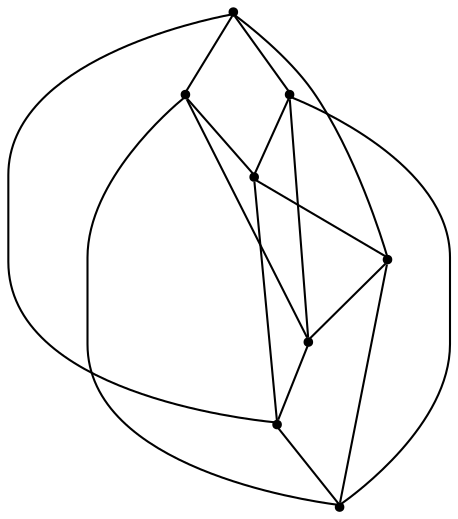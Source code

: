 graph {
  node [shape=point,comment="{\"directed\":false,\"doi\":\"10.1007/978-3-642-18469-7_18\",\"figure\":\"2 (2)\"}"]

  v0 [pos="1014.3485462608251,1006.0250391381051"]
  v1 [pos="1046.7794466481757,927.8043934569486"]
  v2 [pos="857.7985178675339,1006.0250391381051"]
  v3 [pos="1014.3485462608251,849.5794237620416"]
  v4 [pos="936.0714640632011,1038.4220762776372"]
  v5 [pos="825.3759531148955,927.8043934569484"]
  v6 [pos="936.0714640632012,817.1699232887586"]
  v7 [pos="857.7985178675337,849.5794237620416"]

  v0 -- v1 [id="-1",pos="1014.3485462608251,1006.0250391381051 1032.894076787497,1006.0250391381051 1049.6203868536,994.86488682553 1056.7220294745177,977.7413472553934 1063.8237357262349,960.6052807630685 1059.895488329545,940.8979522118324 1046.7794466481757,927.8043934569486"]
  v5 -- v2 [id="-2",pos="825.3759531148955,927.8043934569484 812.2578434325479,940.8979522118324 808.3337320378146,960.6052807630685 815.4354382895317,977.7413472553934 822.5330085392924,994.8649504139676 839.2592549745962,1006.0250391381051 857.7985178675339,1006.0250391381051"]
  v5 -- v7 [id="-3",pos="825.3759531148955,927.8043934569484 812.2619794345044,914.6937930008137 808.3337320378146,894.9864644495774 815.4354382895317,877.8629248794408 822.532944908493,860.726858387116 839.2592549745962,849.5667060745409 857.7985178675337,849.5794237620416"]
  v2 -- v6 [id="-4",pos="857.7985178675339,1006.0250391381051 857.7954158660665,935.1887279389742 885.9561805719227,867.2612062250258 936.0714640632012,817.1699232887586"]
  v7 -- v6 [id="-5",pos="857.7985178675337,849.5794237620416 857.7954158660665,831.0429491105665 868.9629393026268,814.3319713229557 886.0979499928318,807.2349929900106 903.2454323197057,800.1380146570655 922.9658896483219,804.059450009499 936.0714640632012,817.1699232887586"]
  v7 -- v1 [id="-6",pos="857.7985178675337,849.5794237620416 928.6747177026867,849.5792329967292 996.6516915202285,877.7087229184937 1046.7794466481757,927.8043934569486"]
  v2 -- v4 [id="-7",pos="857.7985178675339,1006.0250391381051 857.7954158660665,1024.548859690517 868.9630029334261,1041.264034315003 886.0979499928318,1048.356815811073 903.2454323197057,1055.453794144018 922.9658896483219,1051.5281619547095 936.0714640632011,1038.4220762776372"]
  v4 -- v7 [id="-8",pos="936.0714640632011,1038.4220762776372 885.9561805719227,988.3388690729332 857.7954158660665,920.4113473589848 857.7985178675337,849.5794237620416"]
  v6 -- v0 [id="-9",pos="936.0714640632012,817.1699232887586 986.1972148209696,867.2612698134633 1014.3454442593577,935.1887915274117 1014.3485462608251,1006.0250391381051"]
  v6 -- v3 [id="-10",pos="936.0714640632012,817.1699232887586 949.1875057445706,804.0595135979363 968.9079630731866,800.1338814086275 986.0429101325924,807.2308597415729 1003.1904560902656,814.3277744860804 1014.3579795268259,831.0429491105665 1014.3485462608251,849.5794237620416"]
  v4 -- v0 [id="-11",pos="936.0714640632011,1038.4220762776372 949.1875057445706,1051.532295203147 968.9120990751431,1055.4537305555805 986.0429101325924,1048.356815811073 1003.1903924594662,1041.2639707265655 1014.3579795268259,1024.548859690517 1014.3485462608251,1006.0250391381051"]
  v0 -- v5 [id="-12",pos="1014.3485462608251,1006.0250391381051 943.4661424227374,1006.0250391381051 875.4891686051957,977.8830222941523 825.3759531148955,927.8043934569484"]
  v3 -- v4 [id="-13",pos="1014.3485462608251,849.5794237620416 1014.3454442593577,920.4113473589848 986.1972148209696,988.3430659098085 936.0714640632011,1038.4220762776372"]
  v3 -- v1 [id="-14",pos="1014.3485462608251,849.5794237620416 1032.894076787497,849.5667060745409 1049.6162508516434,860.726858387116 1056.7178934725614,877.8629248794408 1063.8195997242785,894.9864644495774 1059.8955519603444,914.6937930008137 1046.7794466481757,927.8043934569486"]
  v1 -- v2 [id="-15",pos="1046.7794466481757,927.8043934569486 996.6516278894292,977.8830222941523 928.6789173354426,1006.0250391381051 857.7985178675339,1006.0250391381051"]
  v5 -- v3 [id="-16",pos="825.3759531148955,927.8043934569484 875.4933682379516,877.7087229184937 943.4660787919381,849.5792329967292 1014.3485462608251,849.5794237620416"]
}